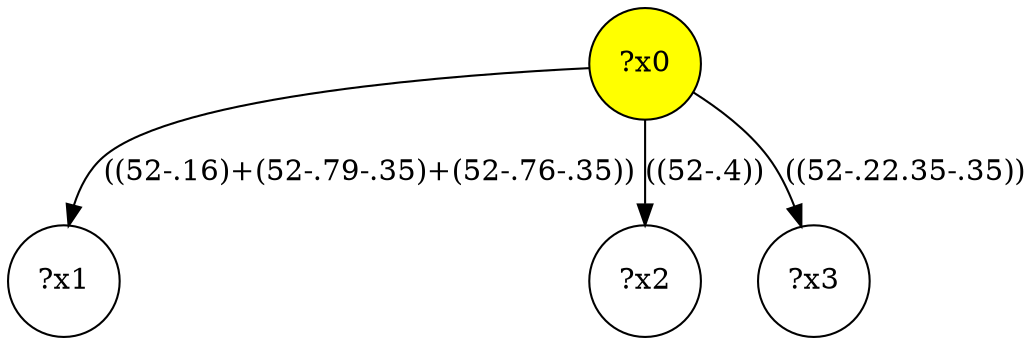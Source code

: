 digraph g {
	x0 [fillcolor="yellow", style="filled," shape=circle, label="?x0"];
	x1 [shape=circle, label="?x1"];
	x0 -> x1 [label="((52-.16)+(52-.79-.35)+(52-.76-.35))"];
	x2 [shape=circle, label="?x2"];
	x0 -> x2 [label="((52-.4))"];
	x3 [shape=circle, label="?x3"];
	x0 -> x3 [label="((52-.22.35-.35))"];
}
